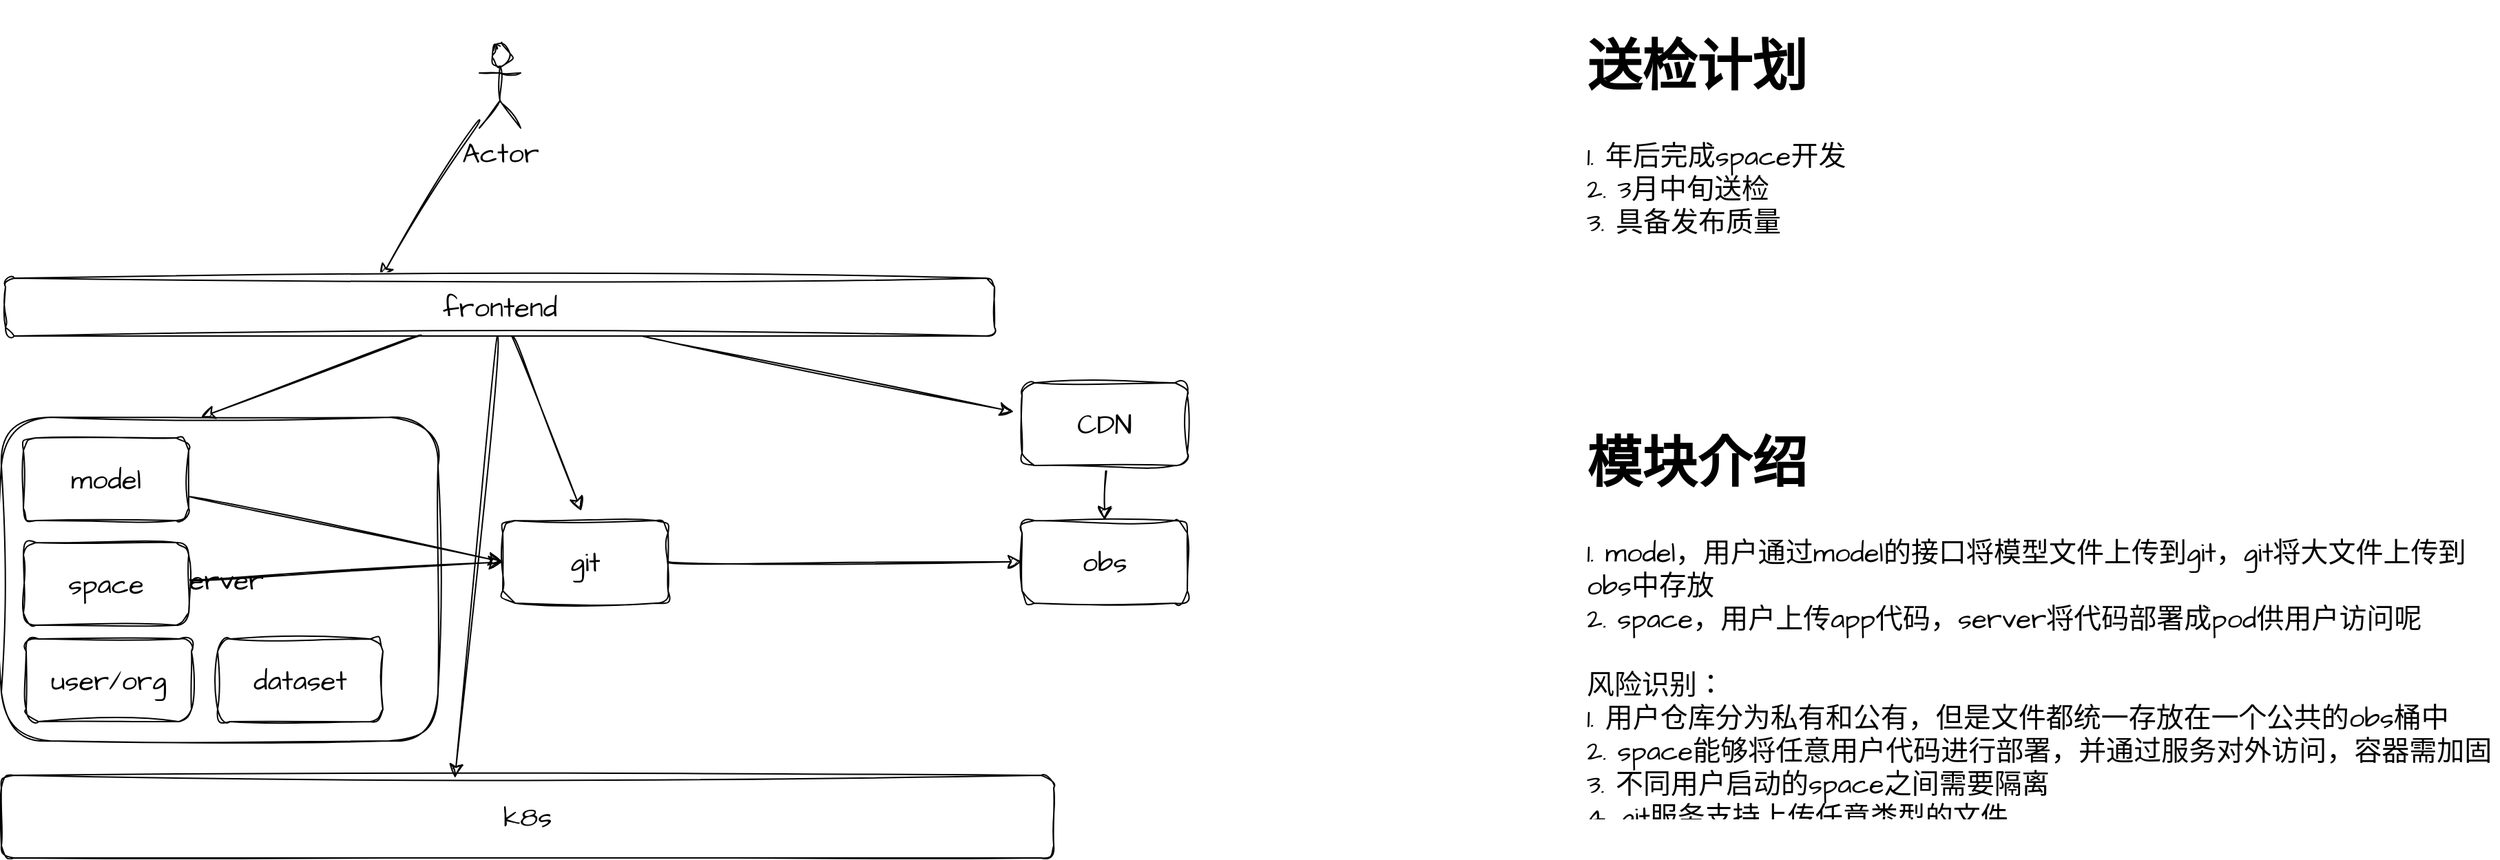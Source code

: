 <mxfile version="22.1.20" type="github">
  <diagram name="第 1 页" id="-onAROi8wxiJjW0Dqyux">
    <mxGraphModel dx="3106" dy="1961" grid="0" gridSize="10" guides="1" tooltips="1" connect="1" arrows="1" fold="1" page="0" pageScale="1" pageWidth="827" pageHeight="1169" math="0" shadow="0">
      <root>
        <mxCell id="0" />
        <mxCell id="1" parent="0" />
        <mxCell id="bs5nFUalNf5M3_HFQCwc-6" value="server" style="rounded=1;whiteSpace=wrap;html=1;sketch=1;hachureGap=4;jiggle=2;curveFitting=1;fontFamily=Architects Daughter;fontSource=https%3A%2F%2Ffonts.googleapis.com%2Fcss%3Ffamily%3DArchitects%2BDaughter;fontSize=20;" vertex="1" parent="1">
          <mxGeometry x="-654" y="-166" width="317" height="235" as="geometry" />
        </mxCell>
        <mxCell id="bs5nFUalNf5M3_HFQCwc-7" style="edgeStyle=none;curved=1;rounded=0;sketch=1;hachureGap=4;jiggle=2;curveFitting=1;orthogonalLoop=1;jettySize=auto;html=1;entryX=0;entryY=0.5;entryDx=0;entryDy=0;fontFamily=Architects Daughter;fontSource=https%3A%2F%2Ffonts.googleapis.com%2Fcss%3Ffamily%3DArchitects%2BDaughter;fontSize=16;startSize=8;endSize=8;" edge="1" parent="1" source="bs5nFUalNf5M3_HFQCwc-1" target="bs5nFUalNf5M3_HFQCwc-2">
          <mxGeometry relative="1" as="geometry" />
        </mxCell>
        <mxCell id="bs5nFUalNf5M3_HFQCwc-1" value="model" style="rounded=1;whiteSpace=wrap;html=1;sketch=1;hachureGap=4;jiggle=2;curveFitting=1;fontFamily=Architects Daughter;fontSource=https%3A%2F%2Ffonts.googleapis.com%2Fcss%3Ffamily%3DArchitects%2BDaughter;fontSize=20;" vertex="1" parent="1">
          <mxGeometry x="-638" y="-151" width="120" height="60" as="geometry" />
        </mxCell>
        <mxCell id="bs5nFUalNf5M3_HFQCwc-11" style="edgeStyle=none;curved=1;rounded=0;sketch=1;hachureGap=4;jiggle=2;curveFitting=1;orthogonalLoop=1;jettySize=auto;html=1;entryX=0;entryY=0.5;entryDx=0;entryDy=0;fontFamily=Architects Daughter;fontSource=https%3A%2F%2Ffonts.googleapis.com%2Fcss%3Ffamily%3DArchitects%2BDaughter;fontSize=16;startSize=8;endSize=8;" edge="1" parent="1" source="bs5nFUalNf5M3_HFQCwc-2" target="bs5nFUalNf5M3_HFQCwc-4">
          <mxGeometry relative="1" as="geometry" />
        </mxCell>
        <mxCell id="bs5nFUalNf5M3_HFQCwc-2" value="git" style="rounded=1;whiteSpace=wrap;html=1;sketch=1;hachureGap=4;jiggle=2;curveFitting=1;fontFamily=Architects Daughter;fontSource=https%3A%2F%2Ffonts.googleapis.com%2Fcss%3Ffamily%3DArchitects%2BDaughter;fontSize=20;" vertex="1" parent="1">
          <mxGeometry x="-290" y="-91" width="120" height="60" as="geometry" />
        </mxCell>
        <mxCell id="bs5nFUalNf5M3_HFQCwc-8" style="edgeStyle=none;curved=1;rounded=0;sketch=1;hachureGap=4;jiggle=2;curveFitting=1;orthogonalLoop=1;jettySize=auto;html=1;entryX=0;entryY=0.5;entryDx=0;entryDy=0;fontFamily=Architects Daughter;fontSource=https%3A%2F%2Ffonts.googleapis.com%2Fcss%3Ffamily%3DArchitects%2BDaughter;fontSize=16;startSize=8;endSize=8;" edge="1" parent="1" source="bs5nFUalNf5M3_HFQCwc-3" target="bs5nFUalNf5M3_HFQCwc-2">
          <mxGeometry relative="1" as="geometry" />
        </mxCell>
        <mxCell id="bs5nFUalNf5M3_HFQCwc-3" value="space" style="rounded=1;whiteSpace=wrap;html=1;sketch=1;hachureGap=4;jiggle=2;curveFitting=1;fontFamily=Architects Daughter;fontSource=https%3A%2F%2Ffonts.googleapis.com%2Fcss%3Ffamily%3DArchitects%2BDaughter;fontSize=20;" vertex="1" parent="1">
          <mxGeometry x="-638" y="-75" width="120" height="60" as="geometry" />
        </mxCell>
        <mxCell id="bs5nFUalNf5M3_HFQCwc-4" value="obs" style="rounded=1;whiteSpace=wrap;html=1;sketch=1;hachureGap=4;jiggle=2;curveFitting=1;fontFamily=Architects Daughter;fontSource=https%3A%2F%2Ffonts.googleapis.com%2Fcss%3Ffamily%3DArchitects%2BDaughter;fontSize=20;" vertex="1" parent="1">
          <mxGeometry x="87" y="-91" width="120" height="60" as="geometry" />
        </mxCell>
        <mxCell id="bs5nFUalNf5M3_HFQCwc-5" value="k8s" style="rounded=1;whiteSpace=wrap;html=1;sketch=1;hachureGap=4;jiggle=2;curveFitting=1;fontFamily=Architects Daughter;fontSource=https%3A%2F%2Ffonts.googleapis.com%2Fcss%3Ffamily%3DArchitects%2BDaughter;fontSize=20;" vertex="1" parent="1">
          <mxGeometry x="-654" y="94" width="764" height="60" as="geometry" />
        </mxCell>
        <mxCell id="bs5nFUalNf5M3_HFQCwc-9" value="Actor" style="shape=umlActor;verticalLabelPosition=bottom;verticalAlign=top;html=1;outlineConnect=0;sketch=1;hachureGap=4;jiggle=2;curveFitting=1;fontFamily=Architects Daughter;fontSource=https%3A%2F%2Ffonts.googleapis.com%2Fcss%3Ffamily%3DArchitects%2BDaughter;fontSize=20;" vertex="1" parent="1">
          <mxGeometry x="-307" y="-436" width="30" height="60" as="geometry" />
        </mxCell>
        <mxCell id="bs5nFUalNf5M3_HFQCwc-10" style="edgeStyle=none;curved=1;rounded=0;sketch=1;hachureGap=4;jiggle=2;curveFitting=1;orthogonalLoop=1;jettySize=auto;html=1;entryX=0.379;entryY=0;entryDx=0;entryDy=0;entryPerimeter=0;fontFamily=Architects Daughter;fontSource=https%3A%2F%2Ffonts.googleapis.com%2Fcss%3Ffamily%3DArchitects%2BDaughter;fontSize=16;startSize=8;endSize=8;" edge="1" parent="1" source="bs5nFUalNf5M3_HFQCwc-9" target="bs5nFUalNf5M3_HFQCwc-15">
          <mxGeometry relative="1" as="geometry" />
        </mxCell>
        <mxCell id="bs5nFUalNf5M3_HFQCwc-13" value="user/org" style="rounded=1;whiteSpace=wrap;html=1;sketch=1;hachureGap=4;jiggle=2;curveFitting=1;fontFamily=Architects Daughter;fontSource=https%3A%2F%2Ffonts.googleapis.com%2Fcss%3Ffamily%3DArchitects%2BDaughter;fontSize=20;" vertex="1" parent="1">
          <mxGeometry x="-636" y="-5" width="120" height="60" as="geometry" />
        </mxCell>
        <mxCell id="bs5nFUalNf5M3_HFQCwc-15" value="frontend" style="rounded=1;whiteSpace=wrap;html=1;sketch=1;hachureGap=4;jiggle=2;curveFitting=1;fontFamily=Architects Daughter;fontSource=https%3A%2F%2Ffonts.googleapis.com%2Fcss%3Ffamily%3DArchitects%2BDaughter;fontSize=20;" vertex="1" parent="1">
          <mxGeometry x="-651" y="-267" width="718" height="42" as="geometry" />
        </mxCell>
        <mxCell id="bs5nFUalNf5M3_HFQCwc-16" style="edgeStyle=none;curved=1;rounded=0;sketch=1;hachureGap=4;jiggle=2;curveFitting=1;orthogonalLoop=1;jettySize=auto;html=1;entryX=0.457;entryY=0;entryDx=0;entryDy=0;entryPerimeter=0;fontFamily=Architects Daughter;fontSource=https%3A%2F%2Ffonts.googleapis.com%2Fcss%3Ffamily%3DArchitects%2BDaughter;fontSize=16;startSize=8;endSize=8;" edge="1" parent="1" source="bs5nFUalNf5M3_HFQCwc-15" target="bs5nFUalNf5M3_HFQCwc-6">
          <mxGeometry relative="1" as="geometry" />
        </mxCell>
        <mxCell id="bs5nFUalNf5M3_HFQCwc-17" style="edgeStyle=none;curved=1;rounded=0;sketch=1;hachureGap=4;jiggle=2;curveFitting=1;orthogonalLoop=1;jettySize=auto;html=1;entryX=0.475;entryY=-0.117;entryDx=0;entryDy=0;entryPerimeter=0;fontFamily=Architects Daughter;fontSource=https%3A%2F%2Ffonts.googleapis.com%2Fcss%3Ffamily%3DArchitects%2BDaughter;fontSize=16;startSize=8;endSize=8;" edge="1" parent="1" source="bs5nFUalNf5M3_HFQCwc-15" target="bs5nFUalNf5M3_HFQCwc-2">
          <mxGeometry relative="1" as="geometry" />
        </mxCell>
        <mxCell id="bs5nFUalNf5M3_HFQCwc-18" style="edgeStyle=none;curved=1;rounded=0;sketch=1;hachureGap=4;jiggle=2;curveFitting=1;orthogonalLoop=1;jettySize=auto;html=1;entryX=0.431;entryY=0.033;entryDx=0;entryDy=0;entryPerimeter=0;fontFamily=Architects Daughter;fontSource=https%3A%2F%2Ffonts.googleapis.com%2Fcss%3Ffamily%3DArchitects%2BDaughter;fontSize=16;startSize=8;endSize=8;" edge="1" parent="1" source="bs5nFUalNf5M3_HFQCwc-15" target="bs5nFUalNf5M3_HFQCwc-5">
          <mxGeometry relative="1" as="geometry" />
        </mxCell>
        <mxCell id="bs5nFUalNf5M3_HFQCwc-19" value="dataset" style="rounded=1;whiteSpace=wrap;html=1;sketch=1;hachureGap=4;jiggle=2;curveFitting=1;fontFamily=Architects Daughter;fontSource=https%3A%2F%2Ffonts.googleapis.com%2Fcss%3Ffamily%3DArchitects%2BDaughter;fontSize=20;" vertex="1" parent="1">
          <mxGeometry x="-497" y="-5" width="120" height="60" as="geometry" />
        </mxCell>
        <mxCell id="bs5nFUalNf5M3_HFQCwc-20" value="&lt;h1&gt;送检计划&lt;/h1&gt;&lt;div&gt;1. 年后完成space开发&lt;/div&gt;&lt;div&gt;2. 3月中旬送检&lt;/div&gt;&lt;div&gt;3. 具备发布质量&lt;/div&gt;" style="text;html=1;strokeColor=none;fillColor=none;spacing=5;spacingTop=-20;whiteSpace=wrap;overflow=hidden;rounded=0;fontSize=20;fontFamily=Architects Daughter;" vertex="1" parent="1">
          <mxGeometry x="492" y="-459" width="319" height="265" as="geometry" />
        </mxCell>
        <mxCell id="bs5nFUalNf5M3_HFQCwc-21" value="&lt;h1&gt;模块介绍&lt;/h1&gt;&lt;div&gt;1. model，用户通过model的接口将模型文件上传到git，git将大文件上传到obs中存放&lt;/div&gt;&lt;div&gt;2. space，用户上传app代码，server将代码部署成pod供用户访问呢&lt;/div&gt;&lt;div&gt;&lt;br&gt;&lt;/div&gt;&lt;div&gt;风险识别：&lt;/div&gt;&lt;div&gt;1. 用户仓库分为私有和公有，但是文件都统一存放在一个公共的obs桶中&lt;/div&gt;&lt;div&gt;2. space能够将任意用户代码进行部署，并通过服务对外访问，容器需加固&lt;/div&gt;&lt;div&gt;3. 不同用户启动的space之间需要隔离&lt;/div&gt;&lt;div&gt;4. git服务支持上传任意类型的文件&lt;/div&gt;" style="text;html=1;strokeColor=none;fillColor=none;spacing=5;spacingTop=-20;whiteSpace=wrap;overflow=hidden;rounded=0;fontSize=20;fontFamily=Architects Daughter;" vertex="1" parent="1">
          <mxGeometry x="492" y="-171" width="667" height="297" as="geometry" />
        </mxCell>
        <mxCell id="bs5nFUalNf5M3_HFQCwc-26" style="edgeStyle=none;curved=1;rounded=0;sketch=1;hachureGap=4;jiggle=2;curveFitting=1;orthogonalLoop=1;jettySize=auto;html=1;entryX=0.5;entryY=0;entryDx=0;entryDy=0;fontFamily=Architects Daughter;fontSource=https%3A%2F%2Ffonts.googleapis.com%2Fcss%3Ffamily%3DArchitects%2BDaughter;fontSize=16;startSize=8;endSize=8;" edge="1" parent="1" source="bs5nFUalNf5M3_HFQCwc-25" target="bs5nFUalNf5M3_HFQCwc-4">
          <mxGeometry relative="1" as="geometry" />
        </mxCell>
        <mxCell id="bs5nFUalNf5M3_HFQCwc-25" value="CDN" style="rounded=1;whiteSpace=wrap;html=1;sketch=1;hachureGap=4;jiggle=2;curveFitting=1;fontFamily=Architects Daughter;fontSource=https%3A%2F%2Ffonts.googleapis.com%2Fcss%3Ffamily%3DArchitects%2BDaughter;fontSize=20;" vertex="1" parent="1">
          <mxGeometry x="87" y="-191" width="120" height="60" as="geometry" />
        </mxCell>
        <mxCell id="bs5nFUalNf5M3_HFQCwc-27" style="edgeStyle=none;curved=1;rounded=0;sketch=1;hachureGap=4;jiggle=2;curveFitting=1;orthogonalLoop=1;jettySize=auto;html=1;entryX=-0.05;entryY=0.35;entryDx=0;entryDy=0;entryPerimeter=0;fontFamily=Architects Daughter;fontSource=https%3A%2F%2Ffonts.googleapis.com%2Fcss%3Ffamily%3DArchitects%2BDaughter;fontSize=16;startSize=8;endSize=8;" edge="1" parent="1" source="bs5nFUalNf5M3_HFQCwc-15" target="bs5nFUalNf5M3_HFQCwc-25">
          <mxGeometry relative="1" as="geometry" />
        </mxCell>
      </root>
    </mxGraphModel>
  </diagram>
</mxfile>
